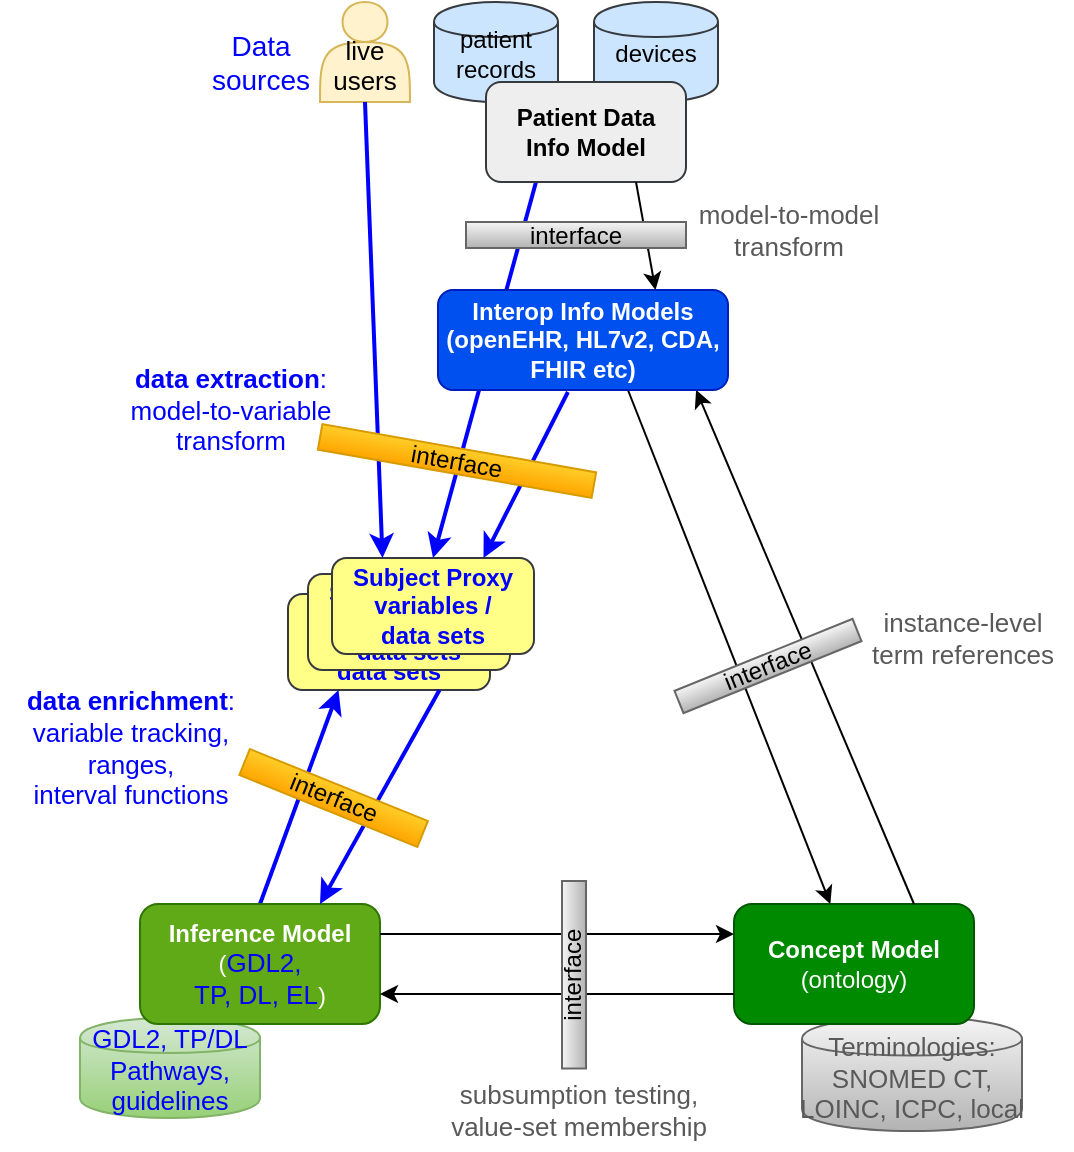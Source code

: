 <mxfile version="12.6.5" type="device"><diagram id="kRBXm-fRBxCkVHmOGRKG" name="Page-1"><mxGraphModel dx="1366" dy="816" grid="1" gridSize="10" guides="1" tooltips="1" connect="1" arrows="1" fold="1" page="1" pageScale="1" pageWidth="827" pageHeight="1169" math="0" shadow="0"><root><mxCell id="0"/><mxCell id="1" parent="0"/><mxCell id="gbAaxdMwexoB9YxLvrXT-28" value="&lt;b&gt;Subject Proxy variables / &lt;br&gt;data sets&lt;/b&gt;" style="rounded=1;whiteSpace=wrap;html=1;fillColor=#ffff88;strokeColor=#36393d;fontColor=#0000FF;" vertex="1" parent="1"><mxGeometry x="262" y="342" width="101" height="48" as="geometry"/></mxCell><mxCell id="gbAaxdMwexoB9YxLvrXT-27" value="&lt;b&gt;Subject Proxy variables / &lt;br&gt;data sets&lt;/b&gt;" style="rounded=1;whiteSpace=wrap;html=1;fillColor=#ffff88;strokeColor=#36393d;fontColor=#0000FF;" vertex="1" parent="1"><mxGeometry x="272" y="332" width="101" height="48" as="geometry"/></mxCell><mxCell id="YlxPNQbFY9WoklNcT3Zw-8" value="&lt;span style=&quot;font-size: 13px; white-space: nowrap;&quot;&gt;GDL2, TP/DL&lt;/span&gt;&lt;br style=&quot;font-size: 13px; white-space: nowrap;&quot;&gt;&lt;span style=&quot;font-size: 13px; white-space: nowrap;&quot;&gt;Pathways,&lt;/span&gt;&lt;br style=&quot;font-size: 13px; white-space: nowrap;&quot;&gt;&lt;span style=&quot;font-size: 13px; white-space: nowrap;&quot;&gt;guidelines&lt;/span&gt;" style="shape=cylinder;whiteSpace=wrap;html=1;boundedLbl=1;backgroundOutline=1;spacingBottom=13;fillColor=#d5e8d4;strokeColor=#82b366;gradientColor=#97d077;fontColor=#0000FF;" parent="1" vertex="1"><mxGeometry x="158" y="554" width="90" height="50" as="geometry"/></mxCell><mxCell id="YlxPNQbFY9WoklNcT3Zw-7" value="&lt;span style=&quot;color: rgb(89 , 89 , 89) ; font-size: 13px ; white-space: nowrap&quot;&gt;Terminologies:&lt;/span&gt;&lt;br style=&quot;color: rgb(89 , 89 , 89) ; font-size: 13px ; white-space: nowrap&quot;&gt;&lt;span style=&quot;color: rgb(89 , 89 , 89) ; font-size: 13px ; white-space: nowrap&quot;&gt;SNOMED CT,&lt;/span&gt;&lt;br style=&quot;color: rgb(89 , 89 , 89) ; font-size: 13px ; white-space: nowrap&quot;&gt;&lt;span style=&quot;color: rgb(89 , 89 , 89) ; font-size: 13px ; white-space: nowrap&quot;&gt;LOINC,&amp;nbsp;&lt;/span&gt;&lt;span style=&quot;color: rgb(89 , 89 , 89) ; font-size: 13px ; white-space: nowrap&quot;&gt;ICPC, local&lt;/span&gt;" style="shape=cylinder;whiteSpace=wrap;html=1;boundedLbl=1;backgroundOutline=1;spacingBottom=13;fillColor=#f5f5f5;strokeColor=#666666;gradientColor=#b3b3b3;" parent="1" vertex="1"><mxGeometry x="519" y="553.5" width="110" height="57" as="geometry"/></mxCell><mxCell id="YlxPNQbFY9WoklNcT3Zw-5" value="patient records" style="shape=cylinder;whiteSpace=wrap;html=1;boundedLbl=1;backgroundOutline=1;spacingBottom=13;fillColor=#cce5ff;strokeColor=#36393d;" parent="1" vertex="1"><mxGeometry x="335" y="46" width="62" height="50" as="geometry"/></mxCell><mxCell id="YlxPNQbFY9WoklNcT3Zw-1" value="&lt;b&gt;Subject Proxy variables / &lt;br&gt;data sets&lt;/b&gt;" style="rounded=1;whiteSpace=wrap;html=1;fillColor=#ffff88;strokeColor=#36393d;fontColor=#0000FF;" parent="1" vertex="1"><mxGeometry x="284" y="324" width="101" height="48" as="geometry"/></mxCell><mxCell id="YlxPNQbFY9WoklNcT3Zw-4" style="rounded=0;orthogonalLoop=1;jettySize=auto;html=1;entryX=0.25;entryY=1;entryDx=0;entryDy=0;exitX=0.5;exitY=0;exitDx=0;exitDy=0;strokeWidth=2;strokeColor=#0000FF;" parent="1" source="YlxPNQbFY9WoklNcT3Zw-2" target="gbAaxdMwexoB9YxLvrXT-28" edge="1"><mxGeometry relative="1" as="geometry"><mxPoint x="320" y="432" as="sourcePoint"/></mxGeometry></mxCell><mxCell id="YlxPNQbFY9WoklNcT3Zw-2" value="&lt;b&gt;Inference Model&lt;/b&gt; (&lt;font color=&quot;#0000ff&quot;&gt;&lt;span style=&quot;font-size: 13px ; white-space: nowrap&quot;&gt;GDL2,&lt;/span&gt;&lt;br style=&quot;font-size: 13px ; white-space: nowrap&quot;&gt;&lt;span style=&quot;font-size: 13px ; white-space: nowrap&quot;&gt;TP, DL, EL&lt;/span&gt;&lt;/font&gt;)" style="rounded=1;whiteSpace=wrap;html=1;fillColor=#60a917;strokeColor=#2D7600;fontColor=#ffffff;" parent="1" vertex="1"><mxGeometry x="188" y="497" width="120" height="60" as="geometry"/></mxCell><mxCell id="YlxPNQbFY9WoklNcT3Zw-3" value="&lt;b&gt;Concept Model&lt;/b&gt; (ontology)" style="rounded=1;whiteSpace=wrap;html=1;fillColor=#008a00;strokeColor=#005700;fontColor=#ffffff;" parent="1" vertex="1"><mxGeometry x="485" y="497" width="120" height="60" as="geometry"/></mxCell><mxCell id="YlxPNQbFY9WoklNcT3Zw-14" style="rounded=0;orthogonalLoop=1;jettySize=auto;html=1;entryX=0.89;entryY=1;entryDx=0;entryDy=0;exitX=0.75;exitY=0;exitDx=0;exitDy=0;entryPerimeter=0;" parent="1" source="YlxPNQbFY9WoklNcT3Zw-3" target="gbAaxdMwexoB9YxLvrXT-14" edge="1"><mxGeometry relative="1" as="geometry"><mxPoint x="470" y="432" as="sourcePoint"/><mxPoint x="400" y="392" as="targetPoint"/></mxGeometry></mxCell><mxCell id="YlxPNQbFY9WoklNcT3Zw-15" style="rounded=0;orthogonalLoop=1;jettySize=auto;html=1;entryX=0.75;entryY=0;entryDx=0;entryDy=0;exitX=0.75;exitY=1;exitDx=0;exitDy=0;strokeWidth=2;strokeColor=#0000FF;" parent="1" source="gbAaxdMwexoB9YxLvrXT-28" target="YlxPNQbFY9WoklNcT3Zw-2" edge="1"><mxGeometry relative="1" as="geometry"><mxPoint x="340" y="442" as="sourcePoint"/><mxPoint x="385" y="392" as="targetPoint"/></mxGeometry></mxCell><mxCell id="YlxPNQbFY9WoklNcT3Zw-16" style="rounded=0;orthogonalLoop=1;jettySize=auto;html=1;exitX=0.655;exitY=1;exitDx=0;exitDy=0;exitPerimeter=0;" parent="1" source="gbAaxdMwexoB9YxLvrXT-14" target="YlxPNQbFY9WoklNcT3Zw-3" edge="1"><mxGeometry relative="1" as="geometry"><mxPoint x="460" y="442" as="sourcePoint"/><mxPoint x="500" y="492" as="targetPoint"/></mxGeometry></mxCell><mxCell id="YlxPNQbFY9WoklNcT3Zw-17" style="rounded=0;orthogonalLoop=1;jettySize=auto;html=1;entryX=0;entryY=0.25;entryDx=0;entryDy=0;exitX=1;exitY=0.25;exitDx=0;exitDy=0;" parent="1" source="YlxPNQbFY9WoklNcT3Zw-2" target="YlxPNQbFY9WoklNcT3Zw-3" edge="1"><mxGeometry relative="1" as="geometry"><mxPoint x="400" y="512" as="sourcePoint"/><mxPoint x="505" y="507" as="targetPoint"/></mxGeometry></mxCell><mxCell id="YlxPNQbFY9WoklNcT3Zw-18" style="rounded=0;orthogonalLoop=1;jettySize=auto;html=1;entryX=1;entryY=0.75;entryDx=0;entryDy=0;exitX=0;exitY=0.75;exitDx=0;exitDy=0;" parent="1" source="YlxPNQbFY9WoklNcT3Zw-3" target="YlxPNQbFY9WoklNcT3Zw-2" edge="1"><mxGeometry relative="1" as="geometry"><mxPoint x="400" y="538" as="sourcePoint"/><mxPoint x="475" y="522" as="targetPoint"/></mxGeometry></mxCell><mxCell id="YlxPNQbFY9WoklNcT3Zw-22" value="interface" style="rounded=0;whiteSpace=wrap;html=1;fontSize=12;fillColor=#ffcd28;strokeColor=#d79b00;rotation=22;gradientColor=#ffa500;" parent="1" vertex="1"><mxGeometry x="236.81" y="437" width="96" height="14" as="geometry"/></mxCell><mxCell id="YlxPNQbFY9WoklNcT3Zw-23" value="interface" style="rounded=0;whiteSpace=wrap;html=1;fontSize=12;fillColor=#f5f5f5;strokeColor=#666666;rotation=338;gradientColor=#b3b3b3;" parent="1" vertex="1"><mxGeometry x="454" y="372" width="96" height="12" as="geometry"/></mxCell><mxCell id="YlxPNQbFY9WoklNcT3Zw-24" value="interface" style="rounded=0;whiteSpace=wrap;html=1;fontSize=12;fillColor=#f5f5f5;strokeColor=#666666;rotation=-90;gradientColor=#b3b3b3;" parent="1" vertex="1"><mxGeometry x="358.13" y="526.38" width="93.75" height="12" as="geometry"/></mxCell><mxCell id="YlxPNQbFY9WoklNcT3Zw-26" value="Data&lt;br&gt;sources" style="text;html=1;align=center;verticalAlign=middle;resizable=0;points=[];autosize=1;fontSize=14;fontColor=#0000FF;" parent="1" vertex="1"><mxGeometry x="218" y="56" width="60" height="40" as="geometry"/></mxCell><mxCell id="gbAaxdMwexoB9YxLvrXT-2" value="devices" style="shape=cylinder;whiteSpace=wrap;html=1;boundedLbl=1;backgroundOutline=1;spacingBottom=13;fillColor=#cce5ff;strokeColor=#36393d;" vertex="1" parent="1"><mxGeometry x="415" y="46" width="62" height="50" as="geometry"/></mxCell><mxCell id="gbAaxdMwexoB9YxLvrXT-3" style="rounded=0;orthogonalLoop=1;jettySize=auto;html=1;entryX=0.5;entryY=0;entryDx=0;entryDy=0;exitX=0.25;exitY=1;exitDx=0;exitDy=0;strokeWidth=2;strokeColor=#0000FF;" edge="1" parent="1" source="gbAaxdMwexoB9YxLvrXT-12" target="YlxPNQbFY9WoklNcT3Zw-1"><mxGeometry relative="1" as="geometry"><mxPoint x="227" y="415" as="sourcePoint"/><mxPoint x="332" y="290" as="targetPoint"/></mxGeometry></mxCell><mxCell id="gbAaxdMwexoB9YxLvrXT-6" value="live&lt;br&gt;users" style="shape=actor;whiteSpace=wrap;html=1;fontSize=13;verticalAlign=bottom;fillColor=#fff2cc;strokeColor=#d6b656;" vertex="1" parent="1"><mxGeometry x="278" y="46" width="45" height="50" as="geometry"/></mxCell><mxCell id="gbAaxdMwexoB9YxLvrXT-8" style="rounded=0;orthogonalLoop=1;jettySize=auto;html=1;exitX=0.5;exitY=1;exitDx=0;exitDy=0;entryX=0.25;entryY=0;entryDx=0;entryDy=0;strokeWidth=2;strokeColor=#0000FF;" edge="1" parent="1" source="gbAaxdMwexoB9YxLvrXT-6" target="YlxPNQbFY9WoklNcT3Zw-1"><mxGeometry relative="1" as="geometry"><mxPoint x="362" y="160" as="sourcePoint"/><mxPoint x="362" y="230" as="targetPoint"/></mxGeometry></mxCell><mxCell id="gbAaxdMwexoB9YxLvrXT-12" value="&lt;span&gt;Patient Data&lt;br&gt;Info Model&lt;/span&gt;" style="rounded=1;whiteSpace=wrap;html=1;fillColor=#eeeeee;strokeColor=#36393d;fontStyle=1" vertex="1" parent="1"><mxGeometry x="361" y="86" width="100" height="50" as="geometry"/></mxCell><mxCell id="gbAaxdMwexoB9YxLvrXT-14" value="&lt;b&gt;Interop Info Models (openEHR, HL7v2, CDA, FHIR etc)&lt;/b&gt;" style="rounded=1;whiteSpace=wrap;html=1;fillColor=#0050ef;strokeColor=#001DBC;fontColor=#ffffff;" vertex="1" parent="1"><mxGeometry x="337" y="190" width="145" height="50" as="geometry"/></mxCell><mxCell id="gbAaxdMwexoB9YxLvrXT-16" style="rounded=0;orthogonalLoop=1;jettySize=auto;html=1;exitX=0.75;exitY=1;exitDx=0;exitDy=0;entryX=0.75;entryY=0;entryDx=0;entryDy=0;" edge="1" parent="1" source="gbAaxdMwexoB9YxLvrXT-12" target="gbAaxdMwexoB9YxLvrXT-14"><mxGeometry relative="1" as="geometry"><mxPoint x="302" y="129" as="sourcePoint"/><mxPoint x="332" y="322" as="targetPoint"/></mxGeometry></mxCell><mxCell id="gbAaxdMwexoB9YxLvrXT-15" value="interface" style="rounded=0;whiteSpace=wrap;html=1;fontSize=12;fillColor=#f5f5f5;strokeColor=#666666;rotation=0;gradientColor=#b3b3b3;" vertex="1" parent="1"><mxGeometry x="351" y="156" width="110" height="13" as="geometry"/></mxCell><mxCell id="gbAaxdMwexoB9YxLvrXT-18" style="rounded=0;orthogonalLoop=1;jettySize=auto;html=1;entryX=0.75;entryY=0;entryDx=0;entryDy=0;exitX=0.448;exitY=1.02;exitDx=0;exitDy=0;strokeWidth=2;strokeColor=#0000FF;exitPerimeter=0;" edge="1" parent="1" source="gbAaxdMwexoB9YxLvrXT-14" target="YlxPNQbFY9WoklNcT3Zw-1"><mxGeometry relative="1" as="geometry"><mxPoint x="302" y="129" as="sourcePoint"/><mxPoint x="227" y="200" as="targetPoint"/></mxGeometry></mxCell><mxCell id="gbAaxdMwexoB9YxLvrXT-1" value="interface" style="rounded=0;whiteSpace=wrap;html=1;fontSize=12;fillColor=#ffcd28;strokeColor=#d79b00;rotation=10;gradientColor=#ffa500;" vertex="1" parent="1"><mxGeometry x="277" y="269" width="139" height="13" as="geometry"/></mxCell><mxCell id="gbAaxdMwexoB9YxLvrXT-21" value="&lt;b&gt;data extraction&lt;/b&gt;:&lt;br&gt;model-to-variable&lt;br style=&quot;font-size: 13px&quot;&gt;transform" style="text;html=1;align=center;verticalAlign=middle;resizable=0;points=[];autosize=1;fontSize=13;fontColor=#0000FF;" vertex="1" parent="1"><mxGeometry x="173" y="225" width="120" height="50" as="geometry"/></mxCell><mxCell id="gbAaxdMwexoB9YxLvrXT-22" value="model-to-model&lt;br style=&quot;font-size: 13px;&quot;&gt;transform" style="text;html=1;align=center;verticalAlign=middle;resizable=0;points=[];autosize=1;fontSize=13;fontColor=#595959;" vertex="1" parent="1"><mxGeometry x="457" y="139.5" width="110" height="40" as="geometry"/></mxCell><mxCell id="gbAaxdMwexoB9YxLvrXT-24" value="instance-level&lt;br&gt;term references" style="text;html=1;align=center;verticalAlign=middle;resizable=0;points=[];autosize=1;fontSize=13;fontColor=#595959;" vertex="1" parent="1"><mxGeometry x="544" y="344" width="110" height="40" as="geometry"/></mxCell><mxCell id="gbAaxdMwexoB9YxLvrXT-25" value="&lt;b&gt;data enrichment&lt;/b&gt;:&lt;br&gt;variable tracking,&lt;br&gt;ranges, &lt;br&gt;interval functions" style="text;html=1;align=center;verticalAlign=middle;resizable=0;points=[];autosize=1;fontSize=13;fontColor=#0000FF;" vertex="1" parent="1"><mxGeometry x="118" y="384" width="130" height="70" as="geometry"/></mxCell><mxCell id="gbAaxdMwexoB9YxLvrXT-26" value="subsumption testing,&lt;br&gt;value-set membership" style="text;html=1;align=center;verticalAlign=middle;resizable=0;points=[];autosize=1;fontSize=13;fontColor=#595959;" vertex="1" parent="1"><mxGeometry x="337" y="580" width="140" height="40" as="geometry"/></mxCell></root></mxGraphModel></diagram></mxfile>